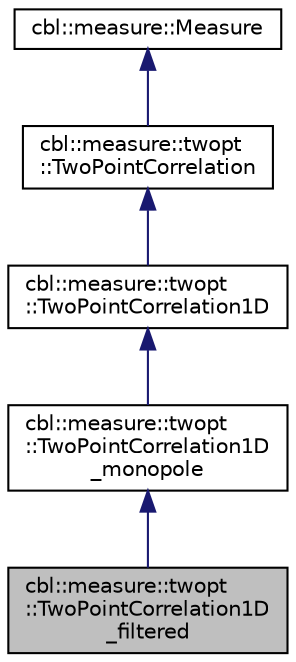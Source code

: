 digraph "cbl::measure::twopt::TwoPointCorrelation1D_filtered"
{
  edge [fontname="Helvetica",fontsize="10",labelfontname="Helvetica",labelfontsize="10"];
  node [fontname="Helvetica",fontsize="10",shape=record];
  Node5 [label="cbl::measure::twopt\l::TwoPointCorrelation1D\l_filtered",height=0.2,width=0.4,color="black", fillcolor="grey75", style="filled", fontcolor="black"];
  Node6 -> Node5 [dir="back",color="midnightblue",fontsize="10",style="solid",fontname="Helvetica"];
  Node6 [label="cbl::measure::twopt\l::TwoPointCorrelation1D\l_monopole",height=0.2,width=0.4,color="black", fillcolor="white", style="filled",URL="$d3/de8/classcbl_1_1measure_1_1twopt_1_1TwoPointCorrelation1D__monopole.html",tooltip="The class TwoPointCorrelation1D_monopole. "];
  Node7 -> Node6 [dir="back",color="midnightblue",fontsize="10",style="solid",fontname="Helvetica"];
  Node7 [label="cbl::measure::twopt\l::TwoPointCorrelation1D",height=0.2,width=0.4,color="black", fillcolor="white", style="filled",URL="$d9/d23/classcbl_1_1measure_1_1twopt_1_1TwoPointCorrelation1D.html",tooltip="The class TwoPointCorrelation1D. "];
  Node8 -> Node7 [dir="back",color="midnightblue",fontsize="10",style="solid",fontname="Helvetica"];
  Node8 [label="cbl::measure::twopt\l::TwoPointCorrelation",height=0.2,width=0.4,color="black", fillcolor="white", style="filled",URL="$d6/d07/classcbl_1_1measure_1_1twopt_1_1TwoPointCorrelation.html",tooltip="The class TwoPointCorrelation. "];
  Node9 -> Node8 [dir="back",color="midnightblue",fontsize="10",style="solid",fontname="Helvetica"];
  Node9 [label="cbl::measure::Measure",height=0.2,width=0.4,color="black", fillcolor="white", style="filled",URL="$db/d0a/classcbl_1_1measure_1_1Measure.html",tooltip="The class Measure. "];
}

